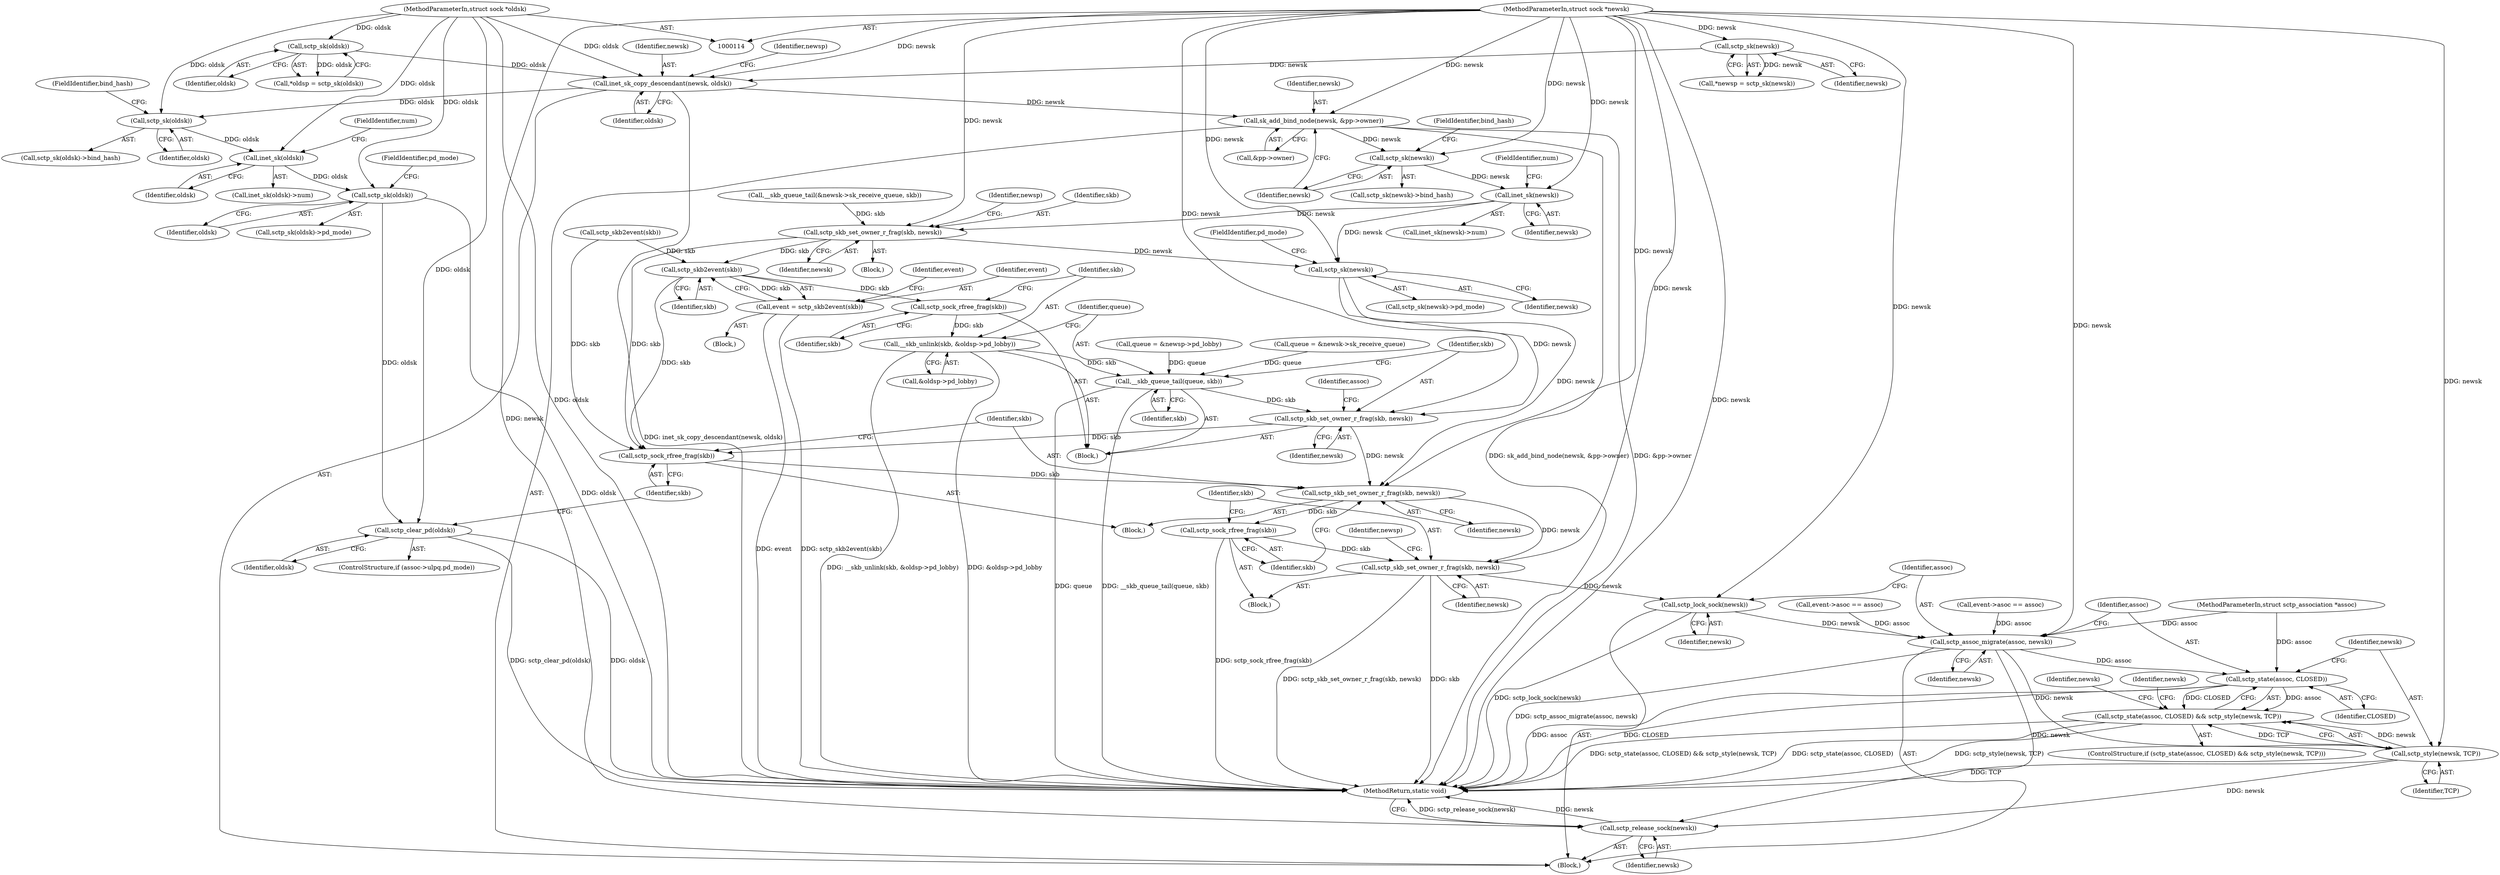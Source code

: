 digraph "0_linux_ea2bc483ff5caada7c4aa0d5fbf87d3a6590273d@API" {
"1000158" [label="(Call,inet_sk_copy_descendant(newsk, oldsk))"];
"1000128" [label="(Call,sctp_sk(newsk))"];
"1000116" [label="(MethodParameterIn,struct sock *newsk)"];
"1000123" [label="(Call,sctp_sk(oldsk))"];
"1000115" [label="(MethodParameterIn,struct sock *oldsk)"];
"1000174" [label="(Call,sctp_sk(oldsk))"];
"1000195" [label="(Call,inet_sk(oldsk))"];
"1000295" [label="(Call,sctp_sk(oldsk))"];
"1000352" [label="(Call,sctp_clear_pd(oldsk))"];
"1000177" [label="(Call,sk_add_bind_node(newsk, &pp->owner))"];
"1000185" [label="(Call,sctp_sk(newsk))"];
"1000191" [label="(Call,inet_sk(newsk))"];
"1000275" [label="(Call,sctp_skb_set_owner_r_frag(skb, newsk))"];
"1000285" [label="(Call,sctp_sk(newsk))"];
"1000343" [label="(Call,sctp_skb_set_owner_r_frag(skb, newsk))"];
"1000355" [label="(Call,sctp_sock_rfree_frag(skb))"];
"1000357" [label="(Call,sctp_skb_set_owner_r_frag(skb, newsk))"];
"1000361" [label="(Call,sctp_sock_rfree_frag(skb))"];
"1000363" [label="(Call,sctp_skb_set_owner_r_frag(skb, newsk))"];
"1000371" [label="(Call,sctp_lock_sock(newsk))"];
"1000373" [label="(Call,sctp_assoc_migrate(assoc, newsk))"];
"1000378" [label="(Call,sctp_state(assoc, CLOSED))"];
"1000377" [label="(Call,sctp_state(assoc, CLOSED) && sctp_style(newsk, TCP))"];
"1000381" [label="(Call,sctp_style(newsk, TCP))"];
"1000394" [label="(Call,sctp_release_sock(newsk))"];
"1000323" [label="(Call,sctp_skb2event(skb))"];
"1000321" [label="(Call,event = sctp_skb2event(skb))"];
"1000332" [label="(Call,sctp_sock_rfree_frag(skb))"];
"1000334" [label="(Call,__skb_unlink(skb, &oldsp->pd_lobby))"];
"1000340" [label="(Call,__skb_queue_tail(queue, skb))"];
"1000307" [label="(Call,queue = &newsp->pd_lobby)"];
"1000365" [label="(Identifier,newsk)"];
"1000160" [label="(Identifier,oldsk)"];
"1000193" [label="(FieldIdentifier,num)"];
"1000129" [label="(Identifier,newsk)"];
"1000295" [label="(Call,sctp_sk(oldsk))"];
"1000277" [label="(Identifier,newsk)"];
"1000287" [label="(FieldIdentifier,pd_mode)"];
"1000184" [label="(Call,sctp_sk(newsk)->bind_hash)"];
"1000324" [label="(Identifier,skb)"];
"1000353" [label="(Identifier,oldsk)"];
"1000269" [label="(Call,__skb_queue_tail(&newsk->sk_receive_queue, skb))"];
"1000355" [label="(Call,sctp_sock_rfree_frag(skb))"];
"1000194" [label="(Call,inet_sk(oldsk)->num)"];
"1000296" [label="(Identifier,oldsk)"];
"1000356" [label="(Identifier,skb)"];
"1000159" [label="(Identifier,newsk)"];
"1000255" [label="(Call,event->asoc == assoc)"];
"1000186" [label="(Identifier,newsk)"];
"1000335" [label="(Identifier,skb)"];
"1000336" [label="(Call,&oldsp->pd_lobby)"];
"1000377" [label="(Call,sctp_state(assoc, CLOSED) && sctp_style(newsk, TCP))"];
"1000260" [label="(Block,)"];
"1000297" [label="(FieldIdentifier,pd_mode)"];
"1000187" [label="(FieldIdentifier,bind_hash)"];
"1000341" [label="(Identifier,queue)"];
"1000352" [label="(Call,sctp_clear_pd(oldsk))"];
"1000328" [label="(Identifier,event)"];
"1000354" [label="(Block,)"];
"1000326" [label="(Call,event->asoc == assoc)"];
"1000346" [label="(ControlStructure,if (assoc->ulpq.pd_mode))"];
"1000314" [label="(Call,queue = &newsk->sk_receive_queue)"];
"1000321" [label="(Call,event = sctp_skb2event(skb))"];
"1000382" [label="(Identifier,newsk)"];
"1000281" [label="(Identifier,newsp)"];
"1000117" [label="(MethodParameterIn,struct sctp_association *assoc)"];
"1000320" [label="(Block,)"];
"1000174" [label="(Call,sctp_sk(oldsk))"];
"1000361" [label="(Call,sctp_sock_rfree_frag(skb))"];
"1000124" [label="(Identifier,oldsk)"];
"1000372" [label="(Identifier,newsk)"];
"1000176" [label="(FieldIdentifier,bind_hash)"];
"1000362" [label="(Identifier,skb)"];
"1000375" [label="(Identifier,newsk)"];
"1000323" [label="(Call,sctp_skb2event(skb))"];
"1000349" [label="(Identifier,assoc)"];
"1000175" [label="(Identifier,oldsk)"];
"1000380" [label="(Identifier,CLOSED)"];
"1000178" [label="(Identifier,newsk)"];
"1000342" [label="(Identifier,skb)"];
"1000275" [label="(Call,sctp_skb_set_owner_r_frag(skb, newsk))"];
"1000284" [label="(Call,sctp_sk(newsk)->pd_mode)"];
"1000371" [label="(Call,sctp_lock_sock(newsk))"];
"1000360" [label="(Block,)"];
"1000115" [label="(MethodParameterIn,struct sock *oldsk)"];
"1000286" [label="(Identifier,newsk)"];
"1000331" [label="(Block,)"];
"1000359" [label="(Identifier,newsk)"];
"1000128" [label="(Call,sctp_sk(newsk))"];
"1000173" [label="(Call,sctp_sk(oldsk)->bind_hash)"];
"1000376" [label="(ControlStructure,if (sctp_state(assoc, CLOSED) && sctp_style(newsk, TCP)))"];
"1000357" [label="(Call,sctp_skb_set_owner_r_frag(skb, newsk))"];
"1000322" [label="(Identifier,event)"];
"1000386" [label="(Identifier,newsk)"];
"1000196" [label="(Identifier,oldsk)"];
"1000334" [label="(Call,__skb_unlink(skb, &oldsp->pd_lobby))"];
"1000252" [label="(Call,sctp_skb2event(skb))"];
"1000126" [label="(Call,*newsp = sctp_sk(newsk))"];
"1000394" [label="(Call,sctp_release_sock(newsk))"];
"1000294" [label="(Call,sctp_sk(oldsk)->pd_mode)"];
"1000383" [label="(Identifier,TCP)"];
"1000364" [label="(Identifier,skb)"];
"1000373" [label="(Call,sctp_assoc_migrate(assoc, newsk))"];
"1000340" [label="(Call,__skb_queue_tail(queue, skb))"];
"1000332" [label="(Call,sctp_sock_rfree_frag(skb))"];
"1000177" [label="(Call,sk_add_bind_node(newsk, &pp->owner))"];
"1000192" [label="(Identifier,newsk)"];
"1000195" [label="(Call,inet_sk(oldsk))"];
"1000343" [label="(Call,sctp_skb_set_owner_r_frag(skb, newsk))"];
"1000391" [label="(Identifier,newsk)"];
"1000363" [label="(Call,sctp_skb_set_owner_r_frag(skb, newsk))"];
"1000123" [label="(Call,sctp_sk(oldsk))"];
"1000179" [label="(Call,&pp->owner)"];
"1000368" [label="(Identifier,newsp)"];
"1000381" [label="(Call,sctp_style(newsk, TCP))"];
"1000285" [label="(Call,sctp_sk(newsk))"];
"1000185" [label="(Call,sctp_sk(newsk))"];
"1000121" [label="(Call,*oldsp = sctp_sk(oldsk))"];
"1000197" [label="(FieldIdentifier,num)"];
"1000276" [label="(Identifier,skb)"];
"1000119" [label="(Block,)"];
"1000396" [label="(MethodReturn,static void)"];
"1000374" [label="(Identifier,assoc)"];
"1000358" [label="(Identifier,skb)"];
"1000395" [label="(Identifier,newsk)"];
"1000163" [label="(Identifier,newsp)"];
"1000190" [label="(Call,inet_sk(newsk)->num)"];
"1000191" [label="(Call,inet_sk(newsk))"];
"1000379" [label="(Identifier,assoc)"];
"1000378" [label="(Call,sctp_state(assoc, CLOSED))"];
"1000345" [label="(Identifier,newsk)"];
"1000116" [label="(MethodParameterIn,struct sock *newsk)"];
"1000158" [label="(Call,inet_sk_copy_descendant(newsk, oldsk))"];
"1000333" [label="(Identifier,skb)"];
"1000344" [label="(Identifier,skb)"];
"1000158" -> "1000119"  [label="AST: "];
"1000158" -> "1000160"  [label="CFG: "];
"1000159" -> "1000158"  [label="AST: "];
"1000160" -> "1000158"  [label="AST: "];
"1000163" -> "1000158"  [label="CFG: "];
"1000158" -> "1000396"  [label="DDG: inet_sk_copy_descendant(newsk, oldsk)"];
"1000128" -> "1000158"  [label="DDG: newsk"];
"1000116" -> "1000158"  [label="DDG: newsk"];
"1000123" -> "1000158"  [label="DDG: oldsk"];
"1000115" -> "1000158"  [label="DDG: oldsk"];
"1000158" -> "1000174"  [label="DDG: oldsk"];
"1000158" -> "1000177"  [label="DDG: newsk"];
"1000128" -> "1000126"  [label="AST: "];
"1000128" -> "1000129"  [label="CFG: "];
"1000129" -> "1000128"  [label="AST: "];
"1000126" -> "1000128"  [label="CFG: "];
"1000128" -> "1000126"  [label="DDG: newsk"];
"1000116" -> "1000128"  [label="DDG: newsk"];
"1000116" -> "1000114"  [label="AST: "];
"1000116" -> "1000396"  [label="DDG: newsk"];
"1000116" -> "1000177"  [label="DDG: newsk"];
"1000116" -> "1000185"  [label="DDG: newsk"];
"1000116" -> "1000191"  [label="DDG: newsk"];
"1000116" -> "1000275"  [label="DDG: newsk"];
"1000116" -> "1000285"  [label="DDG: newsk"];
"1000116" -> "1000343"  [label="DDG: newsk"];
"1000116" -> "1000357"  [label="DDG: newsk"];
"1000116" -> "1000363"  [label="DDG: newsk"];
"1000116" -> "1000371"  [label="DDG: newsk"];
"1000116" -> "1000373"  [label="DDG: newsk"];
"1000116" -> "1000381"  [label="DDG: newsk"];
"1000116" -> "1000394"  [label="DDG: newsk"];
"1000123" -> "1000121"  [label="AST: "];
"1000123" -> "1000124"  [label="CFG: "];
"1000124" -> "1000123"  [label="AST: "];
"1000121" -> "1000123"  [label="CFG: "];
"1000123" -> "1000121"  [label="DDG: oldsk"];
"1000115" -> "1000123"  [label="DDG: oldsk"];
"1000115" -> "1000114"  [label="AST: "];
"1000115" -> "1000396"  [label="DDG: oldsk"];
"1000115" -> "1000174"  [label="DDG: oldsk"];
"1000115" -> "1000195"  [label="DDG: oldsk"];
"1000115" -> "1000295"  [label="DDG: oldsk"];
"1000115" -> "1000352"  [label="DDG: oldsk"];
"1000174" -> "1000173"  [label="AST: "];
"1000174" -> "1000175"  [label="CFG: "];
"1000175" -> "1000174"  [label="AST: "];
"1000176" -> "1000174"  [label="CFG: "];
"1000174" -> "1000195"  [label="DDG: oldsk"];
"1000195" -> "1000194"  [label="AST: "];
"1000195" -> "1000196"  [label="CFG: "];
"1000196" -> "1000195"  [label="AST: "];
"1000197" -> "1000195"  [label="CFG: "];
"1000195" -> "1000295"  [label="DDG: oldsk"];
"1000295" -> "1000294"  [label="AST: "];
"1000295" -> "1000296"  [label="CFG: "];
"1000296" -> "1000295"  [label="AST: "];
"1000297" -> "1000295"  [label="CFG: "];
"1000295" -> "1000396"  [label="DDG: oldsk"];
"1000295" -> "1000352"  [label="DDG: oldsk"];
"1000352" -> "1000346"  [label="AST: "];
"1000352" -> "1000353"  [label="CFG: "];
"1000353" -> "1000352"  [label="AST: "];
"1000356" -> "1000352"  [label="CFG: "];
"1000352" -> "1000396"  [label="DDG: oldsk"];
"1000352" -> "1000396"  [label="DDG: sctp_clear_pd(oldsk)"];
"1000177" -> "1000119"  [label="AST: "];
"1000177" -> "1000179"  [label="CFG: "];
"1000178" -> "1000177"  [label="AST: "];
"1000179" -> "1000177"  [label="AST: "];
"1000186" -> "1000177"  [label="CFG: "];
"1000177" -> "1000396"  [label="DDG: &pp->owner"];
"1000177" -> "1000396"  [label="DDG: sk_add_bind_node(newsk, &pp->owner)"];
"1000177" -> "1000185"  [label="DDG: newsk"];
"1000185" -> "1000184"  [label="AST: "];
"1000185" -> "1000186"  [label="CFG: "];
"1000186" -> "1000185"  [label="AST: "];
"1000187" -> "1000185"  [label="CFG: "];
"1000185" -> "1000191"  [label="DDG: newsk"];
"1000191" -> "1000190"  [label="AST: "];
"1000191" -> "1000192"  [label="CFG: "];
"1000192" -> "1000191"  [label="AST: "];
"1000193" -> "1000191"  [label="CFG: "];
"1000191" -> "1000275"  [label="DDG: newsk"];
"1000191" -> "1000285"  [label="DDG: newsk"];
"1000275" -> "1000260"  [label="AST: "];
"1000275" -> "1000277"  [label="CFG: "];
"1000276" -> "1000275"  [label="AST: "];
"1000277" -> "1000275"  [label="AST: "];
"1000281" -> "1000275"  [label="CFG: "];
"1000269" -> "1000275"  [label="DDG: skb"];
"1000275" -> "1000285"  [label="DDG: newsk"];
"1000275" -> "1000323"  [label="DDG: skb"];
"1000275" -> "1000355"  [label="DDG: skb"];
"1000285" -> "1000284"  [label="AST: "];
"1000285" -> "1000286"  [label="CFG: "];
"1000286" -> "1000285"  [label="AST: "];
"1000287" -> "1000285"  [label="CFG: "];
"1000285" -> "1000343"  [label="DDG: newsk"];
"1000285" -> "1000357"  [label="DDG: newsk"];
"1000343" -> "1000331"  [label="AST: "];
"1000343" -> "1000345"  [label="CFG: "];
"1000344" -> "1000343"  [label="AST: "];
"1000345" -> "1000343"  [label="AST: "];
"1000349" -> "1000343"  [label="CFG: "];
"1000340" -> "1000343"  [label="DDG: skb"];
"1000343" -> "1000355"  [label="DDG: skb"];
"1000343" -> "1000357"  [label="DDG: newsk"];
"1000355" -> "1000354"  [label="AST: "];
"1000355" -> "1000356"  [label="CFG: "];
"1000356" -> "1000355"  [label="AST: "];
"1000358" -> "1000355"  [label="CFG: "];
"1000252" -> "1000355"  [label="DDG: skb"];
"1000323" -> "1000355"  [label="DDG: skb"];
"1000355" -> "1000357"  [label="DDG: skb"];
"1000357" -> "1000354"  [label="AST: "];
"1000357" -> "1000359"  [label="CFG: "];
"1000358" -> "1000357"  [label="AST: "];
"1000359" -> "1000357"  [label="AST: "];
"1000362" -> "1000357"  [label="CFG: "];
"1000357" -> "1000361"  [label="DDG: skb"];
"1000357" -> "1000363"  [label="DDG: newsk"];
"1000361" -> "1000360"  [label="AST: "];
"1000361" -> "1000362"  [label="CFG: "];
"1000362" -> "1000361"  [label="AST: "];
"1000364" -> "1000361"  [label="CFG: "];
"1000361" -> "1000396"  [label="DDG: sctp_sock_rfree_frag(skb)"];
"1000361" -> "1000363"  [label="DDG: skb"];
"1000363" -> "1000360"  [label="AST: "];
"1000363" -> "1000365"  [label="CFG: "];
"1000364" -> "1000363"  [label="AST: "];
"1000365" -> "1000363"  [label="AST: "];
"1000368" -> "1000363"  [label="CFG: "];
"1000363" -> "1000396"  [label="DDG: skb"];
"1000363" -> "1000396"  [label="DDG: sctp_skb_set_owner_r_frag(skb, newsk)"];
"1000363" -> "1000371"  [label="DDG: newsk"];
"1000371" -> "1000119"  [label="AST: "];
"1000371" -> "1000372"  [label="CFG: "];
"1000372" -> "1000371"  [label="AST: "];
"1000374" -> "1000371"  [label="CFG: "];
"1000371" -> "1000396"  [label="DDG: sctp_lock_sock(newsk)"];
"1000371" -> "1000373"  [label="DDG: newsk"];
"1000373" -> "1000119"  [label="AST: "];
"1000373" -> "1000375"  [label="CFG: "];
"1000374" -> "1000373"  [label="AST: "];
"1000375" -> "1000373"  [label="AST: "];
"1000379" -> "1000373"  [label="CFG: "];
"1000373" -> "1000396"  [label="DDG: sctp_assoc_migrate(assoc, newsk)"];
"1000326" -> "1000373"  [label="DDG: assoc"];
"1000255" -> "1000373"  [label="DDG: assoc"];
"1000117" -> "1000373"  [label="DDG: assoc"];
"1000373" -> "1000378"  [label="DDG: assoc"];
"1000373" -> "1000381"  [label="DDG: newsk"];
"1000373" -> "1000394"  [label="DDG: newsk"];
"1000378" -> "1000377"  [label="AST: "];
"1000378" -> "1000380"  [label="CFG: "];
"1000379" -> "1000378"  [label="AST: "];
"1000380" -> "1000378"  [label="AST: "];
"1000382" -> "1000378"  [label="CFG: "];
"1000377" -> "1000378"  [label="CFG: "];
"1000378" -> "1000396"  [label="DDG: CLOSED"];
"1000378" -> "1000396"  [label="DDG: assoc"];
"1000378" -> "1000377"  [label="DDG: assoc"];
"1000378" -> "1000377"  [label="DDG: CLOSED"];
"1000117" -> "1000378"  [label="DDG: assoc"];
"1000377" -> "1000376"  [label="AST: "];
"1000377" -> "1000381"  [label="CFG: "];
"1000381" -> "1000377"  [label="AST: "];
"1000386" -> "1000377"  [label="CFG: "];
"1000391" -> "1000377"  [label="CFG: "];
"1000377" -> "1000396"  [label="DDG: sctp_state(assoc, CLOSED) && sctp_style(newsk, TCP)"];
"1000377" -> "1000396"  [label="DDG: sctp_state(assoc, CLOSED)"];
"1000377" -> "1000396"  [label="DDG: sctp_style(newsk, TCP)"];
"1000381" -> "1000377"  [label="DDG: newsk"];
"1000381" -> "1000377"  [label="DDG: TCP"];
"1000381" -> "1000383"  [label="CFG: "];
"1000382" -> "1000381"  [label="AST: "];
"1000383" -> "1000381"  [label="AST: "];
"1000381" -> "1000396"  [label="DDG: TCP"];
"1000381" -> "1000394"  [label="DDG: newsk"];
"1000394" -> "1000119"  [label="AST: "];
"1000394" -> "1000395"  [label="CFG: "];
"1000395" -> "1000394"  [label="AST: "];
"1000396" -> "1000394"  [label="CFG: "];
"1000394" -> "1000396"  [label="DDG: sctp_release_sock(newsk)"];
"1000394" -> "1000396"  [label="DDG: newsk"];
"1000323" -> "1000321"  [label="AST: "];
"1000323" -> "1000324"  [label="CFG: "];
"1000324" -> "1000323"  [label="AST: "];
"1000321" -> "1000323"  [label="CFG: "];
"1000323" -> "1000321"  [label="DDG: skb"];
"1000252" -> "1000323"  [label="DDG: skb"];
"1000323" -> "1000332"  [label="DDG: skb"];
"1000321" -> "1000320"  [label="AST: "];
"1000322" -> "1000321"  [label="AST: "];
"1000328" -> "1000321"  [label="CFG: "];
"1000321" -> "1000396"  [label="DDG: event"];
"1000321" -> "1000396"  [label="DDG: sctp_skb2event(skb)"];
"1000332" -> "1000331"  [label="AST: "];
"1000332" -> "1000333"  [label="CFG: "];
"1000333" -> "1000332"  [label="AST: "];
"1000335" -> "1000332"  [label="CFG: "];
"1000332" -> "1000334"  [label="DDG: skb"];
"1000334" -> "1000331"  [label="AST: "];
"1000334" -> "1000336"  [label="CFG: "];
"1000335" -> "1000334"  [label="AST: "];
"1000336" -> "1000334"  [label="AST: "];
"1000341" -> "1000334"  [label="CFG: "];
"1000334" -> "1000396"  [label="DDG: __skb_unlink(skb, &oldsp->pd_lobby)"];
"1000334" -> "1000396"  [label="DDG: &oldsp->pd_lobby"];
"1000334" -> "1000340"  [label="DDG: skb"];
"1000340" -> "1000331"  [label="AST: "];
"1000340" -> "1000342"  [label="CFG: "];
"1000341" -> "1000340"  [label="AST: "];
"1000342" -> "1000340"  [label="AST: "];
"1000344" -> "1000340"  [label="CFG: "];
"1000340" -> "1000396"  [label="DDG: __skb_queue_tail(queue, skb)"];
"1000340" -> "1000396"  [label="DDG: queue"];
"1000314" -> "1000340"  [label="DDG: queue"];
"1000307" -> "1000340"  [label="DDG: queue"];
}
